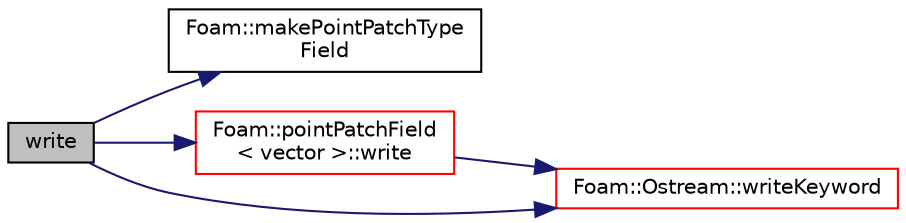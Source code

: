 digraph "write"
{
  bgcolor="transparent";
  edge [fontname="Helvetica",fontsize="10",labelfontname="Helvetica",labelfontsize="10"];
  node [fontname="Helvetica",fontsize="10",shape=record];
  rankdir="LR";
  Node59 [label="write",height=0.2,width=0.4,color="black", fillcolor="grey75", style="filled", fontcolor="black"];
  Node59 -> Node60 [color="midnightblue",fontsize="10",style="solid",fontname="Helvetica"];
  Node60 [label="Foam::makePointPatchType\lField",height=0.2,width=0.4,color="black",URL="$a21851.html#a0f203d1b2afeb748ca75896bf3597dbe"];
  Node59 -> Node61 [color="midnightblue",fontsize="10",style="solid",fontname="Helvetica"];
  Node61 [label="Foam::pointPatchField\l\< vector \>::write",height=0.2,width=0.4,color="red",URL="$a23773.html#a293fdfec8bdfbd5c3913ab4c9f3454ff",tooltip="Write. "];
  Node61 -> Node62 [color="midnightblue",fontsize="10",style="solid",fontname="Helvetica"];
  Node62 [label="Foam::Ostream::writeKeyword",height=0.2,width=0.4,color="red",URL="$a27345.html#a3c58b2bb9174ea3c4a5fa58095d1290e",tooltip="Write the keyword followed by an appropriate indentation. "];
  Node59 -> Node62 [color="midnightblue",fontsize="10",style="solid",fontname="Helvetica"];
}
